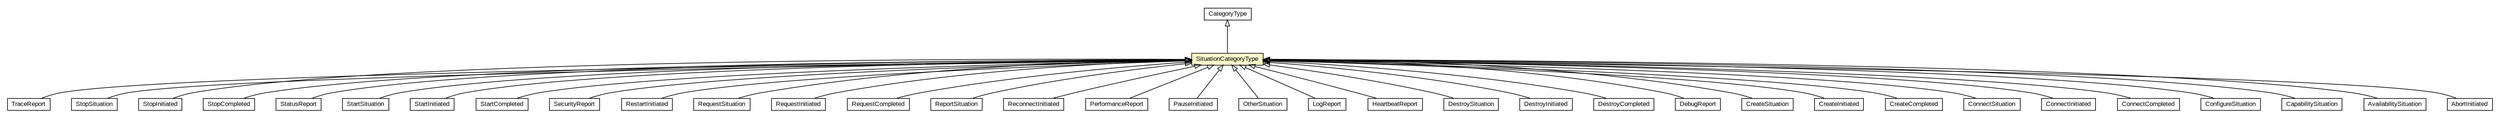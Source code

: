 #!/usr/local/bin/dot
#
# Class diagram 
# Generated by UMLGraph version R5_6-24-gf6e263 (http://www.umlgraph.org/)
#

digraph G {
	edge [fontname="arial",fontsize=10,labelfontname="arial",labelfontsize=10];
	node [fontname="arial",fontsize=10,shape=plaintext];
	nodesep=0.25;
	ranksep=0.5;
	// org.oasis_open.docs.wsdm.muws2_2.TraceReport
	c382430 [label=<<table title="org.oasis_open.docs.wsdm.muws2_2.TraceReport" border="0" cellborder="1" cellspacing="0" cellpadding="2" port="p" href="./TraceReport.html">
		<tr><td><table border="0" cellspacing="0" cellpadding="1">
<tr><td align="center" balign="center"> TraceReport </td></tr>
		</table></td></tr>
		</table>>, URL="./TraceReport.html", fontname="arial", fontcolor="black", fontsize=10.0];
	// org.oasis_open.docs.wsdm.muws2_2.StopSituation
	c382432 [label=<<table title="org.oasis_open.docs.wsdm.muws2_2.StopSituation" border="0" cellborder="1" cellspacing="0" cellpadding="2" port="p" href="./StopSituation.html">
		<tr><td><table border="0" cellspacing="0" cellpadding="1">
<tr><td align="center" balign="center"> StopSituation </td></tr>
		</table></td></tr>
		</table>>, URL="./StopSituation.html", fontname="arial", fontcolor="black", fontsize=10.0];
	// org.oasis_open.docs.wsdm.muws2_2.StopInitiated
	c382433 [label=<<table title="org.oasis_open.docs.wsdm.muws2_2.StopInitiated" border="0" cellborder="1" cellspacing="0" cellpadding="2" port="p" href="./StopInitiated.html">
		<tr><td><table border="0" cellspacing="0" cellpadding="1">
<tr><td align="center" balign="center"> StopInitiated </td></tr>
		</table></td></tr>
		</table>>, URL="./StopInitiated.html", fontname="arial", fontcolor="black", fontsize=10.0];
	// org.oasis_open.docs.wsdm.muws2_2.StopCompleted
	c382434 [label=<<table title="org.oasis_open.docs.wsdm.muws2_2.StopCompleted" border="0" cellborder="1" cellspacing="0" cellpadding="2" port="p" href="./StopCompleted.html">
		<tr><td><table border="0" cellspacing="0" cellpadding="1">
<tr><td align="center" balign="center"> StopCompleted </td></tr>
		</table></td></tr>
		</table>>, URL="./StopCompleted.html", fontname="arial", fontcolor="black", fontsize=10.0];
	// org.oasis_open.docs.wsdm.muws2_2.StatusReport
	c382435 [label=<<table title="org.oasis_open.docs.wsdm.muws2_2.StatusReport" border="0" cellborder="1" cellspacing="0" cellpadding="2" port="p" href="./StatusReport.html">
		<tr><td><table border="0" cellspacing="0" cellpadding="1">
<tr><td align="center" balign="center"> StatusReport </td></tr>
		</table></td></tr>
		</table>>, URL="./StatusReport.html", fontname="arial", fontcolor="black", fontsize=10.0];
	// org.oasis_open.docs.wsdm.muws2_2.StartSituation
	c382438 [label=<<table title="org.oasis_open.docs.wsdm.muws2_2.StartSituation" border="0" cellborder="1" cellspacing="0" cellpadding="2" port="p" href="./StartSituation.html">
		<tr><td><table border="0" cellspacing="0" cellpadding="1">
<tr><td align="center" balign="center"> StartSituation </td></tr>
		</table></td></tr>
		</table>>, URL="./StartSituation.html", fontname="arial", fontcolor="black", fontsize=10.0];
	// org.oasis_open.docs.wsdm.muws2_2.StartInitiated
	c382439 [label=<<table title="org.oasis_open.docs.wsdm.muws2_2.StartInitiated" border="0" cellborder="1" cellspacing="0" cellpadding="2" port="p" href="./StartInitiated.html">
		<tr><td><table border="0" cellspacing="0" cellpadding="1">
<tr><td align="center" balign="center"> StartInitiated </td></tr>
		</table></td></tr>
		</table>>, URL="./StartInitiated.html", fontname="arial", fontcolor="black", fontsize=10.0];
	// org.oasis_open.docs.wsdm.muws2_2.StartCompleted
	c382440 [label=<<table title="org.oasis_open.docs.wsdm.muws2_2.StartCompleted" border="0" cellborder="1" cellspacing="0" cellpadding="2" port="p" href="./StartCompleted.html">
		<tr><td><table border="0" cellspacing="0" cellpadding="1">
<tr><td align="center" balign="center"> StartCompleted </td></tr>
		</table></td></tr>
		</table>>, URL="./StartCompleted.html", fontname="arial", fontcolor="black", fontsize=10.0];
	// org.oasis_open.docs.wsdm.muws2_2.SituationCategoryType
	c382442 [label=<<table title="org.oasis_open.docs.wsdm.muws2_2.SituationCategoryType" border="0" cellborder="1" cellspacing="0" cellpadding="2" port="p" bgcolor="lemonChiffon" href="./SituationCategoryType.html">
		<tr><td><table border="0" cellspacing="0" cellpadding="1">
<tr><td align="center" balign="center"> SituationCategoryType </td></tr>
		</table></td></tr>
		</table>>, URL="./SituationCategoryType.html", fontname="arial", fontcolor="black", fontsize=10.0];
	// org.oasis_open.docs.wsdm.muws2_2.SecurityReport
	c382444 [label=<<table title="org.oasis_open.docs.wsdm.muws2_2.SecurityReport" border="0" cellborder="1" cellspacing="0" cellpadding="2" port="p" href="./SecurityReport.html">
		<tr><td><table border="0" cellspacing="0" cellpadding="1">
<tr><td align="center" balign="center"> SecurityReport </td></tr>
		</table></td></tr>
		</table>>, URL="./SecurityReport.html", fontname="arial", fontcolor="black", fontsize=10.0];
	// org.oasis_open.docs.wsdm.muws2_2.RestartInitiated
	c382445 [label=<<table title="org.oasis_open.docs.wsdm.muws2_2.RestartInitiated" border="0" cellborder="1" cellspacing="0" cellpadding="2" port="p" href="./RestartInitiated.html">
		<tr><td><table border="0" cellspacing="0" cellpadding="1">
<tr><td align="center" balign="center"> RestartInitiated </td></tr>
		</table></td></tr>
		</table>>, URL="./RestartInitiated.html", fontname="arial", fontcolor="black", fontsize=10.0];
	// org.oasis_open.docs.wsdm.muws2_2.RequestSituation
	c382446 [label=<<table title="org.oasis_open.docs.wsdm.muws2_2.RequestSituation" border="0" cellborder="1" cellspacing="0" cellpadding="2" port="p" href="./RequestSituation.html">
		<tr><td><table border="0" cellspacing="0" cellpadding="1">
<tr><td align="center" balign="center"> RequestSituation </td></tr>
		</table></td></tr>
		</table>>, URL="./RequestSituation.html", fontname="arial", fontcolor="black", fontsize=10.0];
	// org.oasis_open.docs.wsdm.muws2_2.RequestInitiated
	c382447 [label=<<table title="org.oasis_open.docs.wsdm.muws2_2.RequestInitiated" border="0" cellborder="1" cellspacing="0" cellpadding="2" port="p" href="./RequestInitiated.html">
		<tr><td><table border="0" cellspacing="0" cellpadding="1">
<tr><td align="center" balign="center"> RequestInitiated </td></tr>
		</table></td></tr>
		</table>>, URL="./RequestInitiated.html", fontname="arial", fontcolor="black", fontsize=10.0];
	// org.oasis_open.docs.wsdm.muws2_2.RequestCompleted
	c382448 [label=<<table title="org.oasis_open.docs.wsdm.muws2_2.RequestCompleted" border="0" cellborder="1" cellspacing="0" cellpadding="2" port="p" href="./RequestCompleted.html">
		<tr><td><table border="0" cellspacing="0" cellpadding="1">
<tr><td align="center" balign="center"> RequestCompleted </td></tr>
		</table></td></tr>
		</table>>, URL="./RequestCompleted.html", fontname="arial", fontcolor="black", fontsize=10.0];
	// org.oasis_open.docs.wsdm.muws2_2.ReportSituation
	c382449 [label=<<table title="org.oasis_open.docs.wsdm.muws2_2.ReportSituation" border="0" cellborder="1" cellspacing="0" cellpadding="2" port="p" href="./ReportSituation.html">
		<tr><td><table border="0" cellspacing="0" cellpadding="1">
<tr><td align="center" balign="center"> ReportSituation </td></tr>
		</table></td></tr>
		</table>>, URL="./ReportSituation.html", fontname="arial", fontcolor="black", fontsize=10.0];
	// org.oasis_open.docs.wsdm.muws2_2.ReconnectInitiated
	c382455 [label=<<table title="org.oasis_open.docs.wsdm.muws2_2.ReconnectInitiated" border="0" cellborder="1" cellspacing="0" cellpadding="2" port="p" href="./ReconnectInitiated.html">
		<tr><td><table border="0" cellspacing="0" cellpadding="1">
<tr><td align="center" balign="center"> ReconnectInitiated </td></tr>
		</table></td></tr>
		</table>>, URL="./ReconnectInitiated.html", fontname="arial", fontcolor="black", fontsize=10.0];
	// org.oasis_open.docs.wsdm.muws2_2.PerformanceReport
	c382458 [label=<<table title="org.oasis_open.docs.wsdm.muws2_2.PerformanceReport" border="0" cellborder="1" cellspacing="0" cellpadding="2" port="p" href="./PerformanceReport.html">
		<tr><td><table border="0" cellspacing="0" cellpadding="1">
<tr><td align="center" balign="center"> PerformanceReport </td></tr>
		</table></td></tr>
		</table>>, URL="./PerformanceReport.html", fontname="arial", fontcolor="black", fontsize=10.0];
	// org.oasis_open.docs.wsdm.muws2_2.PauseInitiated
	c382459 [label=<<table title="org.oasis_open.docs.wsdm.muws2_2.PauseInitiated" border="0" cellborder="1" cellspacing="0" cellpadding="2" port="p" href="./PauseInitiated.html">
		<tr><td><table border="0" cellspacing="0" cellpadding="1">
<tr><td align="center" balign="center"> PauseInitiated </td></tr>
		</table></td></tr>
		</table>>, URL="./PauseInitiated.html", fontname="arial", fontcolor="black", fontsize=10.0];
	// org.oasis_open.docs.wsdm.muws2_2.OtherSituation
	c382460 [label=<<table title="org.oasis_open.docs.wsdm.muws2_2.OtherSituation" border="0" cellborder="1" cellspacing="0" cellpadding="2" port="p" href="./OtherSituation.html">
		<tr><td><table border="0" cellspacing="0" cellpadding="1">
<tr><td align="center" balign="center"> OtherSituation </td></tr>
		</table></td></tr>
		</table>>, URL="./OtherSituation.html", fontname="arial", fontcolor="black", fontsize=10.0];
	// org.oasis_open.docs.wsdm.muws2_2.LogReport
	c382463 [label=<<table title="org.oasis_open.docs.wsdm.muws2_2.LogReport" border="0" cellborder="1" cellspacing="0" cellpadding="2" port="p" href="./LogReport.html">
		<tr><td><table border="0" cellspacing="0" cellpadding="1">
<tr><td align="center" balign="center"> LogReport </td></tr>
		</table></td></tr>
		</table>>, URL="./LogReport.html", fontname="arial", fontcolor="black", fontsize=10.0];
	// org.oasis_open.docs.wsdm.muws2_2.HeartbeatReport
	c382465 [label=<<table title="org.oasis_open.docs.wsdm.muws2_2.HeartbeatReport" border="0" cellborder="1" cellspacing="0" cellpadding="2" port="p" href="./HeartbeatReport.html">
		<tr><td><table border="0" cellspacing="0" cellpadding="1">
<tr><td align="center" balign="center"> HeartbeatReport </td></tr>
		</table></td></tr>
		</table>>, URL="./HeartbeatReport.html", fontname="arial", fontcolor="black", fontsize=10.0];
	// org.oasis_open.docs.wsdm.muws2_2.DestroySituation
	c382469 [label=<<table title="org.oasis_open.docs.wsdm.muws2_2.DestroySituation" border="0" cellborder="1" cellspacing="0" cellpadding="2" port="p" href="./DestroySituation.html">
		<tr><td><table border="0" cellspacing="0" cellpadding="1">
<tr><td align="center" balign="center"> DestroySituation </td></tr>
		</table></td></tr>
		</table>>, URL="./DestroySituation.html", fontname="arial", fontcolor="black", fontsize=10.0];
	// org.oasis_open.docs.wsdm.muws2_2.DestroyInitiated
	c382470 [label=<<table title="org.oasis_open.docs.wsdm.muws2_2.DestroyInitiated" border="0" cellborder="1" cellspacing="0" cellpadding="2" port="p" href="./DestroyInitiated.html">
		<tr><td><table border="0" cellspacing="0" cellpadding="1">
<tr><td align="center" balign="center"> DestroyInitiated </td></tr>
		</table></td></tr>
		</table>>, URL="./DestroyInitiated.html", fontname="arial", fontcolor="black", fontsize=10.0];
	// org.oasis_open.docs.wsdm.muws2_2.DestroyCompleted
	c382471 [label=<<table title="org.oasis_open.docs.wsdm.muws2_2.DestroyCompleted" border="0" cellborder="1" cellspacing="0" cellpadding="2" port="p" href="./DestroyCompleted.html">
		<tr><td><table border="0" cellspacing="0" cellpadding="1">
<tr><td align="center" balign="center"> DestroyCompleted </td></tr>
		</table></td></tr>
		</table>>, URL="./DestroyCompleted.html", fontname="arial", fontcolor="black", fontsize=10.0];
	// org.oasis_open.docs.wsdm.muws2_2.DebugReport
	c382472 [label=<<table title="org.oasis_open.docs.wsdm.muws2_2.DebugReport" border="0" cellborder="1" cellspacing="0" cellpadding="2" port="p" href="./DebugReport.html">
		<tr><td><table border="0" cellspacing="0" cellpadding="1">
<tr><td align="center" balign="center"> DebugReport </td></tr>
		</table></td></tr>
		</table>>, URL="./DebugReport.html", fontname="arial", fontcolor="black", fontsize=10.0];
	// org.oasis_open.docs.wsdm.muws2_2.CreateSituation
	c382474 [label=<<table title="org.oasis_open.docs.wsdm.muws2_2.CreateSituation" border="0" cellborder="1" cellspacing="0" cellpadding="2" port="p" href="./CreateSituation.html">
		<tr><td><table border="0" cellspacing="0" cellpadding="1">
<tr><td align="center" balign="center"> CreateSituation </td></tr>
		</table></td></tr>
		</table>>, URL="./CreateSituation.html", fontname="arial", fontcolor="black", fontsize=10.0];
	// org.oasis_open.docs.wsdm.muws2_2.CreateInitiated
	c382475 [label=<<table title="org.oasis_open.docs.wsdm.muws2_2.CreateInitiated" border="0" cellborder="1" cellspacing="0" cellpadding="2" port="p" href="./CreateInitiated.html">
		<tr><td><table border="0" cellspacing="0" cellpadding="1">
<tr><td align="center" balign="center"> CreateInitiated </td></tr>
		</table></td></tr>
		</table>>, URL="./CreateInitiated.html", fontname="arial", fontcolor="black", fontsize=10.0];
	// org.oasis_open.docs.wsdm.muws2_2.CreateCompleted
	c382476 [label=<<table title="org.oasis_open.docs.wsdm.muws2_2.CreateCompleted" border="0" cellborder="1" cellspacing="0" cellpadding="2" port="p" href="./CreateCompleted.html">
		<tr><td><table border="0" cellspacing="0" cellpadding="1">
<tr><td align="center" balign="center"> CreateCompleted </td></tr>
		</table></td></tr>
		</table>>, URL="./CreateCompleted.html", fontname="arial", fontcolor="black", fontsize=10.0];
	// org.oasis_open.docs.wsdm.muws2_2.ConnectSituation
	c382477 [label=<<table title="org.oasis_open.docs.wsdm.muws2_2.ConnectSituation" border="0" cellborder="1" cellspacing="0" cellpadding="2" port="p" href="./ConnectSituation.html">
		<tr><td><table border="0" cellspacing="0" cellpadding="1">
<tr><td align="center" balign="center"> ConnectSituation </td></tr>
		</table></td></tr>
		</table>>, URL="./ConnectSituation.html", fontname="arial", fontcolor="black", fontsize=10.0];
	// org.oasis_open.docs.wsdm.muws2_2.ConnectInitiated
	c382478 [label=<<table title="org.oasis_open.docs.wsdm.muws2_2.ConnectInitiated" border="0" cellborder="1" cellspacing="0" cellpadding="2" port="p" href="./ConnectInitiated.html">
		<tr><td><table border="0" cellspacing="0" cellpadding="1">
<tr><td align="center" balign="center"> ConnectInitiated </td></tr>
		</table></td></tr>
		</table>>, URL="./ConnectInitiated.html", fontname="arial", fontcolor="black", fontsize=10.0];
	// org.oasis_open.docs.wsdm.muws2_2.ConnectCompleted
	c382479 [label=<<table title="org.oasis_open.docs.wsdm.muws2_2.ConnectCompleted" border="0" cellborder="1" cellspacing="0" cellpadding="2" port="p" href="./ConnectCompleted.html">
		<tr><td><table border="0" cellspacing="0" cellpadding="1">
<tr><td align="center" balign="center"> ConnectCompleted </td></tr>
		</table></td></tr>
		</table>>, URL="./ConnectCompleted.html", fontname="arial", fontcolor="black", fontsize=10.0];
	// org.oasis_open.docs.wsdm.muws2_2.ConfigureSituation
	c382480 [label=<<table title="org.oasis_open.docs.wsdm.muws2_2.ConfigureSituation" border="0" cellborder="1" cellspacing="0" cellpadding="2" port="p" href="./ConfigureSituation.html">
		<tr><td><table border="0" cellspacing="0" cellpadding="1">
<tr><td align="center" balign="center"> ConfigureSituation </td></tr>
		</table></td></tr>
		</table>>, URL="./ConfigureSituation.html", fontname="arial", fontcolor="black", fontsize=10.0];
	// org.oasis_open.docs.wsdm.muws2_2.CategoryType
	c382481 [label=<<table title="org.oasis_open.docs.wsdm.muws2_2.CategoryType" border="0" cellborder="1" cellspacing="0" cellpadding="2" port="p" href="./CategoryType.html">
		<tr><td><table border="0" cellspacing="0" cellpadding="1">
<tr><td align="center" balign="center"> CategoryType </td></tr>
		</table></td></tr>
		</table>>, URL="./CategoryType.html", fontname="arial", fontcolor="black", fontsize=10.0];
	// org.oasis_open.docs.wsdm.muws2_2.CapabilitySituation
	c382482 [label=<<table title="org.oasis_open.docs.wsdm.muws2_2.CapabilitySituation" border="0" cellborder="1" cellspacing="0" cellpadding="2" port="p" href="./CapabilitySituation.html">
		<tr><td><table border="0" cellspacing="0" cellpadding="1">
<tr><td align="center" balign="center"> CapabilitySituation </td></tr>
		</table></td></tr>
		</table>>, URL="./CapabilitySituation.html", fontname="arial", fontcolor="black", fontsize=10.0];
	// org.oasis_open.docs.wsdm.muws2_2.AvailabilitySituation
	c382483 [label=<<table title="org.oasis_open.docs.wsdm.muws2_2.AvailabilitySituation" border="0" cellborder="1" cellspacing="0" cellpadding="2" port="p" href="./AvailabilitySituation.html">
		<tr><td><table border="0" cellspacing="0" cellpadding="1">
<tr><td align="center" balign="center"> AvailabilitySituation </td></tr>
		</table></td></tr>
		</table>>, URL="./AvailabilitySituation.html", fontname="arial", fontcolor="black", fontsize=10.0];
	// org.oasis_open.docs.wsdm.muws2_2.AbortInitiated
	c382484 [label=<<table title="org.oasis_open.docs.wsdm.muws2_2.AbortInitiated" border="0" cellborder="1" cellspacing="0" cellpadding="2" port="p" href="./AbortInitiated.html">
		<tr><td><table border="0" cellspacing="0" cellpadding="1">
<tr><td align="center" balign="center"> AbortInitiated </td></tr>
		</table></td></tr>
		</table>>, URL="./AbortInitiated.html", fontname="arial", fontcolor="black", fontsize=10.0];
	//org.oasis_open.docs.wsdm.muws2_2.TraceReport extends org.oasis_open.docs.wsdm.muws2_2.SituationCategoryType
	c382442:p -> c382430:p [dir=back,arrowtail=empty];
	//org.oasis_open.docs.wsdm.muws2_2.StopSituation extends org.oasis_open.docs.wsdm.muws2_2.SituationCategoryType
	c382442:p -> c382432:p [dir=back,arrowtail=empty];
	//org.oasis_open.docs.wsdm.muws2_2.StopInitiated extends org.oasis_open.docs.wsdm.muws2_2.SituationCategoryType
	c382442:p -> c382433:p [dir=back,arrowtail=empty];
	//org.oasis_open.docs.wsdm.muws2_2.StopCompleted extends org.oasis_open.docs.wsdm.muws2_2.SituationCategoryType
	c382442:p -> c382434:p [dir=back,arrowtail=empty];
	//org.oasis_open.docs.wsdm.muws2_2.StatusReport extends org.oasis_open.docs.wsdm.muws2_2.SituationCategoryType
	c382442:p -> c382435:p [dir=back,arrowtail=empty];
	//org.oasis_open.docs.wsdm.muws2_2.StartSituation extends org.oasis_open.docs.wsdm.muws2_2.SituationCategoryType
	c382442:p -> c382438:p [dir=back,arrowtail=empty];
	//org.oasis_open.docs.wsdm.muws2_2.StartInitiated extends org.oasis_open.docs.wsdm.muws2_2.SituationCategoryType
	c382442:p -> c382439:p [dir=back,arrowtail=empty];
	//org.oasis_open.docs.wsdm.muws2_2.StartCompleted extends org.oasis_open.docs.wsdm.muws2_2.SituationCategoryType
	c382442:p -> c382440:p [dir=back,arrowtail=empty];
	//org.oasis_open.docs.wsdm.muws2_2.SituationCategoryType extends org.oasis_open.docs.wsdm.muws2_2.CategoryType
	c382481:p -> c382442:p [dir=back,arrowtail=empty];
	//org.oasis_open.docs.wsdm.muws2_2.SecurityReport extends org.oasis_open.docs.wsdm.muws2_2.SituationCategoryType
	c382442:p -> c382444:p [dir=back,arrowtail=empty];
	//org.oasis_open.docs.wsdm.muws2_2.RestartInitiated extends org.oasis_open.docs.wsdm.muws2_2.SituationCategoryType
	c382442:p -> c382445:p [dir=back,arrowtail=empty];
	//org.oasis_open.docs.wsdm.muws2_2.RequestSituation extends org.oasis_open.docs.wsdm.muws2_2.SituationCategoryType
	c382442:p -> c382446:p [dir=back,arrowtail=empty];
	//org.oasis_open.docs.wsdm.muws2_2.RequestInitiated extends org.oasis_open.docs.wsdm.muws2_2.SituationCategoryType
	c382442:p -> c382447:p [dir=back,arrowtail=empty];
	//org.oasis_open.docs.wsdm.muws2_2.RequestCompleted extends org.oasis_open.docs.wsdm.muws2_2.SituationCategoryType
	c382442:p -> c382448:p [dir=back,arrowtail=empty];
	//org.oasis_open.docs.wsdm.muws2_2.ReportSituation extends org.oasis_open.docs.wsdm.muws2_2.SituationCategoryType
	c382442:p -> c382449:p [dir=back,arrowtail=empty];
	//org.oasis_open.docs.wsdm.muws2_2.ReconnectInitiated extends org.oasis_open.docs.wsdm.muws2_2.SituationCategoryType
	c382442:p -> c382455:p [dir=back,arrowtail=empty];
	//org.oasis_open.docs.wsdm.muws2_2.PerformanceReport extends org.oasis_open.docs.wsdm.muws2_2.SituationCategoryType
	c382442:p -> c382458:p [dir=back,arrowtail=empty];
	//org.oasis_open.docs.wsdm.muws2_2.PauseInitiated extends org.oasis_open.docs.wsdm.muws2_2.SituationCategoryType
	c382442:p -> c382459:p [dir=back,arrowtail=empty];
	//org.oasis_open.docs.wsdm.muws2_2.OtherSituation extends org.oasis_open.docs.wsdm.muws2_2.SituationCategoryType
	c382442:p -> c382460:p [dir=back,arrowtail=empty];
	//org.oasis_open.docs.wsdm.muws2_2.LogReport extends org.oasis_open.docs.wsdm.muws2_2.SituationCategoryType
	c382442:p -> c382463:p [dir=back,arrowtail=empty];
	//org.oasis_open.docs.wsdm.muws2_2.HeartbeatReport extends org.oasis_open.docs.wsdm.muws2_2.SituationCategoryType
	c382442:p -> c382465:p [dir=back,arrowtail=empty];
	//org.oasis_open.docs.wsdm.muws2_2.DestroySituation extends org.oasis_open.docs.wsdm.muws2_2.SituationCategoryType
	c382442:p -> c382469:p [dir=back,arrowtail=empty];
	//org.oasis_open.docs.wsdm.muws2_2.DestroyInitiated extends org.oasis_open.docs.wsdm.muws2_2.SituationCategoryType
	c382442:p -> c382470:p [dir=back,arrowtail=empty];
	//org.oasis_open.docs.wsdm.muws2_2.DestroyCompleted extends org.oasis_open.docs.wsdm.muws2_2.SituationCategoryType
	c382442:p -> c382471:p [dir=back,arrowtail=empty];
	//org.oasis_open.docs.wsdm.muws2_2.DebugReport extends org.oasis_open.docs.wsdm.muws2_2.SituationCategoryType
	c382442:p -> c382472:p [dir=back,arrowtail=empty];
	//org.oasis_open.docs.wsdm.muws2_2.CreateSituation extends org.oasis_open.docs.wsdm.muws2_2.SituationCategoryType
	c382442:p -> c382474:p [dir=back,arrowtail=empty];
	//org.oasis_open.docs.wsdm.muws2_2.CreateInitiated extends org.oasis_open.docs.wsdm.muws2_2.SituationCategoryType
	c382442:p -> c382475:p [dir=back,arrowtail=empty];
	//org.oasis_open.docs.wsdm.muws2_2.CreateCompleted extends org.oasis_open.docs.wsdm.muws2_2.SituationCategoryType
	c382442:p -> c382476:p [dir=back,arrowtail=empty];
	//org.oasis_open.docs.wsdm.muws2_2.ConnectSituation extends org.oasis_open.docs.wsdm.muws2_2.SituationCategoryType
	c382442:p -> c382477:p [dir=back,arrowtail=empty];
	//org.oasis_open.docs.wsdm.muws2_2.ConnectInitiated extends org.oasis_open.docs.wsdm.muws2_2.SituationCategoryType
	c382442:p -> c382478:p [dir=back,arrowtail=empty];
	//org.oasis_open.docs.wsdm.muws2_2.ConnectCompleted extends org.oasis_open.docs.wsdm.muws2_2.SituationCategoryType
	c382442:p -> c382479:p [dir=back,arrowtail=empty];
	//org.oasis_open.docs.wsdm.muws2_2.ConfigureSituation extends org.oasis_open.docs.wsdm.muws2_2.SituationCategoryType
	c382442:p -> c382480:p [dir=back,arrowtail=empty];
	//org.oasis_open.docs.wsdm.muws2_2.CapabilitySituation extends org.oasis_open.docs.wsdm.muws2_2.SituationCategoryType
	c382442:p -> c382482:p [dir=back,arrowtail=empty];
	//org.oasis_open.docs.wsdm.muws2_2.AvailabilitySituation extends org.oasis_open.docs.wsdm.muws2_2.SituationCategoryType
	c382442:p -> c382483:p [dir=back,arrowtail=empty];
	//org.oasis_open.docs.wsdm.muws2_2.AbortInitiated extends org.oasis_open.docs.wsdm.muws2_2.SituationCategoryType
	c382442:p -> c382484:p [dir=back,arrowtail=empty];
}

